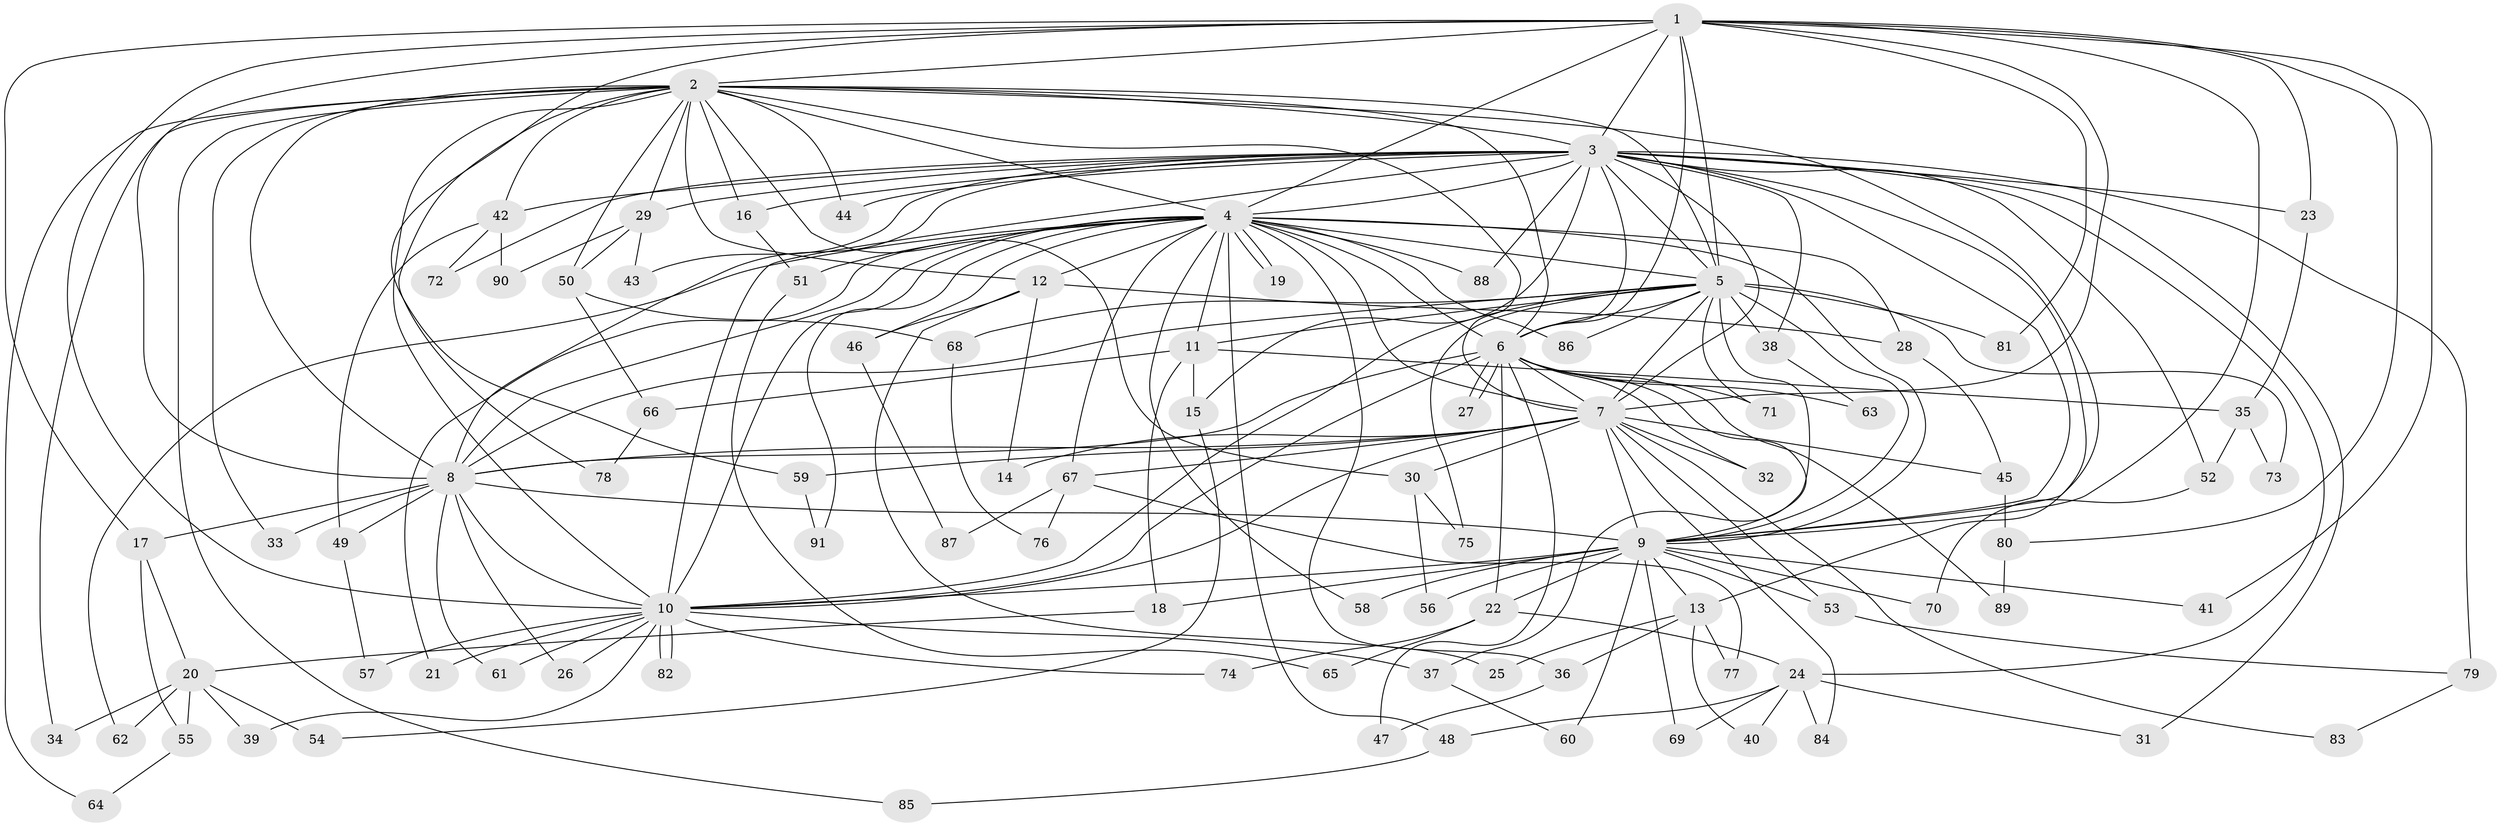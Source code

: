 // coarse degree distribution, {8: 0.022222222222222223, 41: 0.022222222222222223, 12: 0.022222222222222223, 7: 0.022222222222222223, 10: 0.022222222222222223, 6: 0.06666666666666667, 5: 0.022222222222222223, 2: 0.4, 3: 0.26666666666666666, 1: 0.06666666666666667, 4: 0.06666666666666667}
// Generated by graph-tools (version 1.1) at 2025/17/03/04/25 18:17:33]
// undirected, 91 vertices, 207 edges
graph export_dot {
graph [start="1"]
  node [color=gray90,style=filled];
  1;
  2;
  3;
  4;
  5;
  6;
  7;
  8;
  9;
  10;
  11;
  12;
  13;
  14;
  15;
  16;
  17;
  18;
  19;
  20;
  21;
  22;
  23;
  24;
  25;
  26;
  27;
  28;
  29;
  30;
  31;
  32;
  33;
  34;
  35;
  36;
  37;
  38;
  39;
  40;
  41;
  42;
  43;
  44;
  45;
  46;
  47;
  48;
  49;
  50;
  51;
  52;
  53;
  54;
  55;
  56;
  57;
  58;
  59;
  60;
  61;
  62;
  63;
  64;
  65;
  66;
  67;
  68;
  69;
  70;
  71;
  72;
  73;
  74;
  75;
  76;
  77;
  78;
  79;
  80;
  81;
  82;
  83;
  84;
  85;
  86;
  87;
  88;
  89;
  90;
  91;
  1 -- 2;
  1 -- 3;
  1 -- 4;
  1 -- 5;
  1 -- 6;
  1 -- 7;
  1 -- 8;
  1 -- 9;
  1 -- 10;
  1 -- 17;
  1 -- 23;
  1 -- 41;
  1 -- 59;
  1 -- 80;
  1 -- 81;
  2 -- 3;
  2 -- 4;
  2 -- 5;
  2 -- 6;
  2 -- 7;
  2 -- 8;
  2 -- 9;
  2 -- 10;
  2 -- 12;
  2 -- 16;
  2 -- 29;
  2 -- 30;
  2 -- 33;
  2 -- 34;
  2 -- 42;
  2 -- 44;
  2 -- 50;
  2 -- 64;
  2 -- 78;
  2 -- 85;
  3 -- 4;
  3 -- 5;
  3 -- 6;
  3 -- 7;
  3 -- 8;
  3 -- 9;
  3 -- 10;
  3 -- 13;
  3 -- 15;
  3 -- 16;
  3 -- 23;
  3 -- 24;
  3 -- 29;
  3 -- 31;
  3 -- 38;
  3 -- 42;
  3 -- 43;
  3 -- 44;
  3 -- 52;
  3 -- 72;
  3 -- 79;
  3 -- 88;
  4 -- 5;
  4 -- 6;
  4 -- 7;
  4 -- 8;
  4 -- 9;
  4 -- 10;
  4 -- 11;
  4 -- 12;
  4 -- 19;
  4 -- 19;
  4 -- 21;
  4 -- 28;
  4 -- 36;
  4 -- 46;
  4 -- 48;
  4 -- 51;
  4 -- 58;
  4 -- 62;
  4 -- 67;
  4 -- 86;
  4 -- 88;
  4 -- 91;
  5 -- 6;
  5 -- 7;
  5 -- 8;
  5 -- 9;
  5 -- 10;
  5 -- 11;
  5 -- 37;
  5 -- 38;
  5 -- 68;
  5 -- 71;
  5 -- 73;
  5 -- 75;
  5 -- 81;
  5 -- 86;
  6 -- 7;
  6 -- 8;
  6 -- 9;
  6 -- 10;
  6 -- 22;
  6 -- 27;
  6 -- 27;
  6 -- 32;
  6 -- 47;
  6 -- 63;
  6 -- 71;
  6 -- 89;
  7 -- 8;
  7 -- 9;
  7 -- 10;
  7 -- 14;
  7 -- 30;
  7 -- 32;
  7 -- 45;
  7 -- 53;
  7 -- 59;
  7 -- 67;
  7 -- 83;
  7 -- 84;
  8 -- 9;
  8 -- 10;
  8 -- 17;
  8 -- 26;
  8 -- 33;
  8 -- 49;
  8 -- 61;
  9 -- 10;
  9 -- 13;
  9 -- 18;
  9 -- 22;
  9 -- 41;
  9 -- 53;
  9 -- 56;
  9 -- 58;
  9 -- 60;
  9 -- 69;
  9 -- 70;
  10 -- 21;
  10 -- 26;
  10 -- 37;
  10 -- 39;
  10 -- 57;
  10 -- 61;
  10 -- 74;
  10 -- 82;
  10 -- 82;
  11 -- 15;
  11 -- 18;
  11 -- 35;
  11 -- 66;
  12 -- 14;
  12 -- 25;
  12 -- 28;
  12 -- 46;
  13 -- 25;
  13 -- 36;
  13 -- 40;
  13 -- 77;
  15 -- 54;
  16 -- 51;
  17 -- 20;
  17 -- 55;
  18 -- 20;
  20 -- 34;
  20 -- 39;
  20 -- 54;
  20 -- 55;
  20 -- 62;
  22 -- 24;
  22 -- 65;
  22 -- 74;
  23 -- 35;
  24 -- 31;
  24 -- 40;
  24 -- 48;
  24 -- 69;
  24 -- 84;
  28 -- 45;
  29 -- 43;
  29 -- 50;
  29 -- 90;
  30 -- 56;
  30 -- 75;
  35 -- 52;
  35 -- 73;
  36 -- 47;
  37 -- 60;
  38 -- 63;
  42 -- 49;
  42 -- 72;
  42 -- 90;
  45 -- 80;
  46 -- 87;
  48 -- 85;
  49 -- 57;
  50 -- 66;
  50 -- 68;
  51 -- 65;
  52 -- 70;
  53 -- 79;
  55 -- 64;
  59 -- 91;
  66 -- 78;
  67 -- 76;
  67 -- 77;
  67 -- 87;
  68 -- 76;
  79 -- 83;
  80 -- 89;
}
